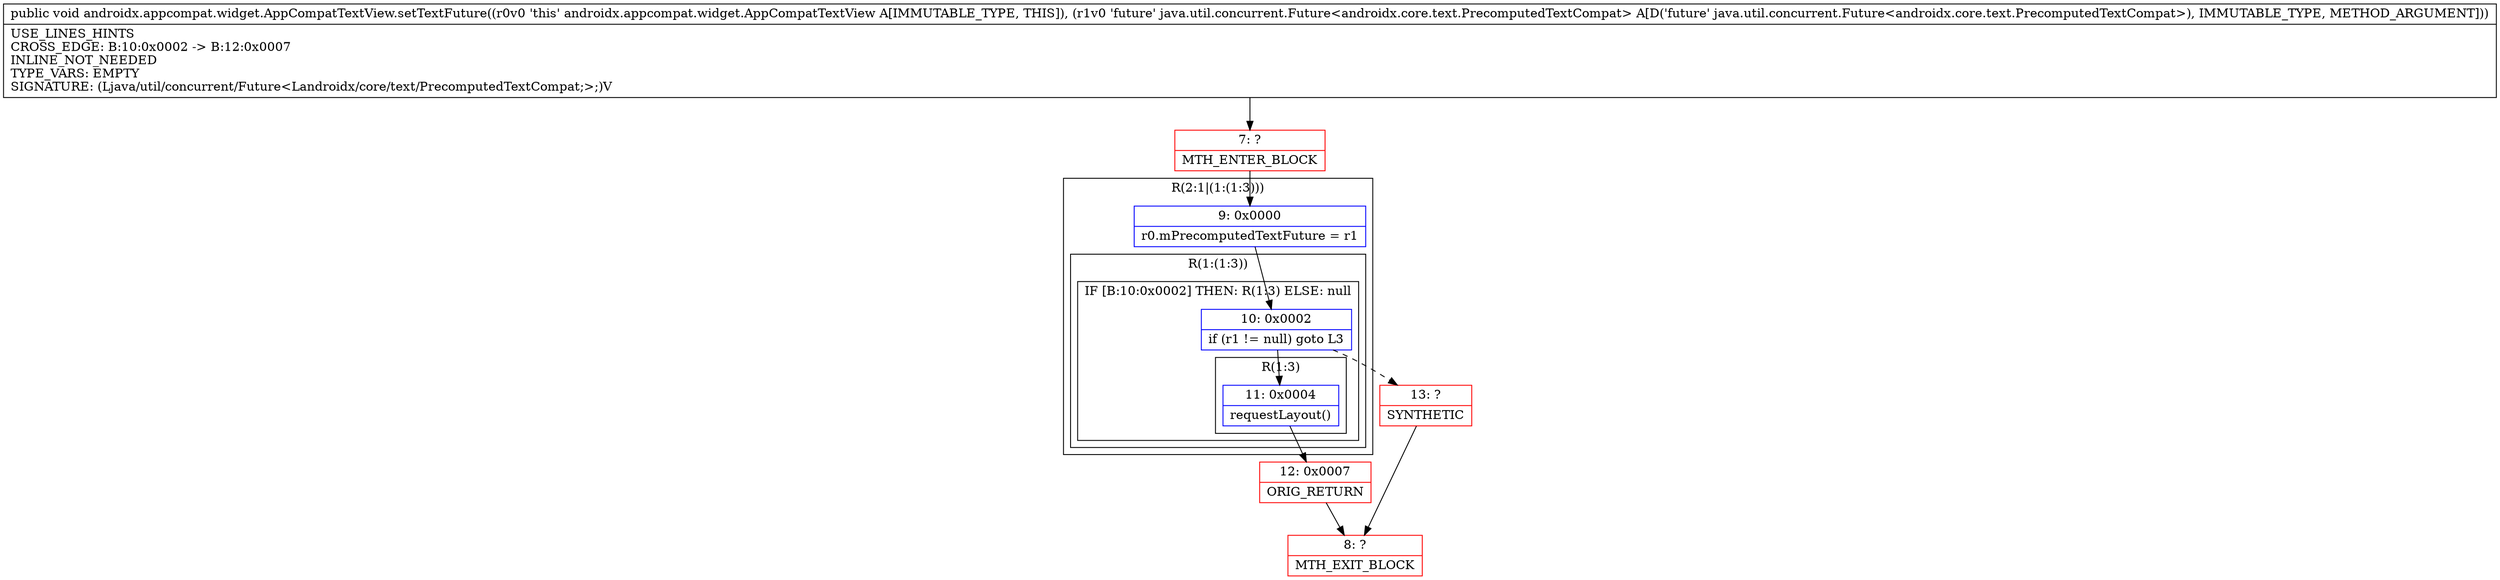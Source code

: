 digraph "CFG forandroidx.appcompat.widget.AppCompatTextView.setTextFuture(Ljava\/util\/concurrent\/Future;)V" {
subgraph cluster_Region_215575335 {
label = "R(2:1|(1:(1:3)))";
node [shape=record,color=blue];
Node_9 [shape=record,label="{9\:\ 0x0000|r0.mPrecomputedTextFuture = r1\l}"];
subgraph cluster_Region_1965671344 {
label = "R(1:(1:3))";
node [shape=record,color=blue];
subgraph cluster_IfRegion_293217335 {
label = "IF [B:10:0x0002] THEN: R(1:3) ELSE: null";
node [shape=record,color=blue];
Node_10 [shape=record,label="{10\:\ 0x0002|if (r1 != null) goto L3\l}"];
subgraph cluster_Region_585142641 {
label = "R(1:3)";
node [shape=record,color=blue];
Node_11 [shape=record,label="{11\:\ 0x0004|requestLayout()\l}"];
}
}
}
}
Node_7 [shape=record,color=red,label="{7\:\ ?|MTH_ENTER_BLOCK\l}"];
Node_12 [shape=record,color=red,label="{12\:\ 0x0007|ORIG_RETURN\l}"];
Node_8 [shape=record,color=red,label="{8\:\ ?|MTH_EXIT_BLOCK\l}"];
Node_13 [shape=record,color=red,label="{13\:\ ?|SYNTHETIC\l}"];
MethodNode[shape=record,label="{public void androidx.appcompat.widget.AppCompatTextView.setTextFuture((r0v0 'this' androidx.appcompat.widget.AppCompatTextView A[IMMUTABLE_TYPE, THIS]), (r1v0 'future' java.util.concurrent.Future\<androidx.core.text.PrecomputedTextCompat\> A[D('future' java.util.concurrent.Future\<androidx.core.text.PrecomputedTextCompat\>), IMMUTABLE_TYPE, METHOD_ARGUMENT]))  | USE_LINES_HINTS\lCROSS_EDGE: B:10:0x0002 \-\> B:12:0x0007\lINLINE_NOT_NEEDED\lTYPE_VARS: EMPTY\lSIGNATURE: (Ljava\/util\/concurrent\/Future\<Landroidx\/core\/text\/PrecomputedTextCompat;\>;)V\l}"];
MethodNode -> Node_7;Node_9 -> Node_10;
Node_10 -> Node_11;
Node_10 -> Node_13[style=dashed];
Node_11 -> Node_12;
Node_7 -> Node_9;
Node_12 -> Node_8;
Node_13 -> Node_8;
}

